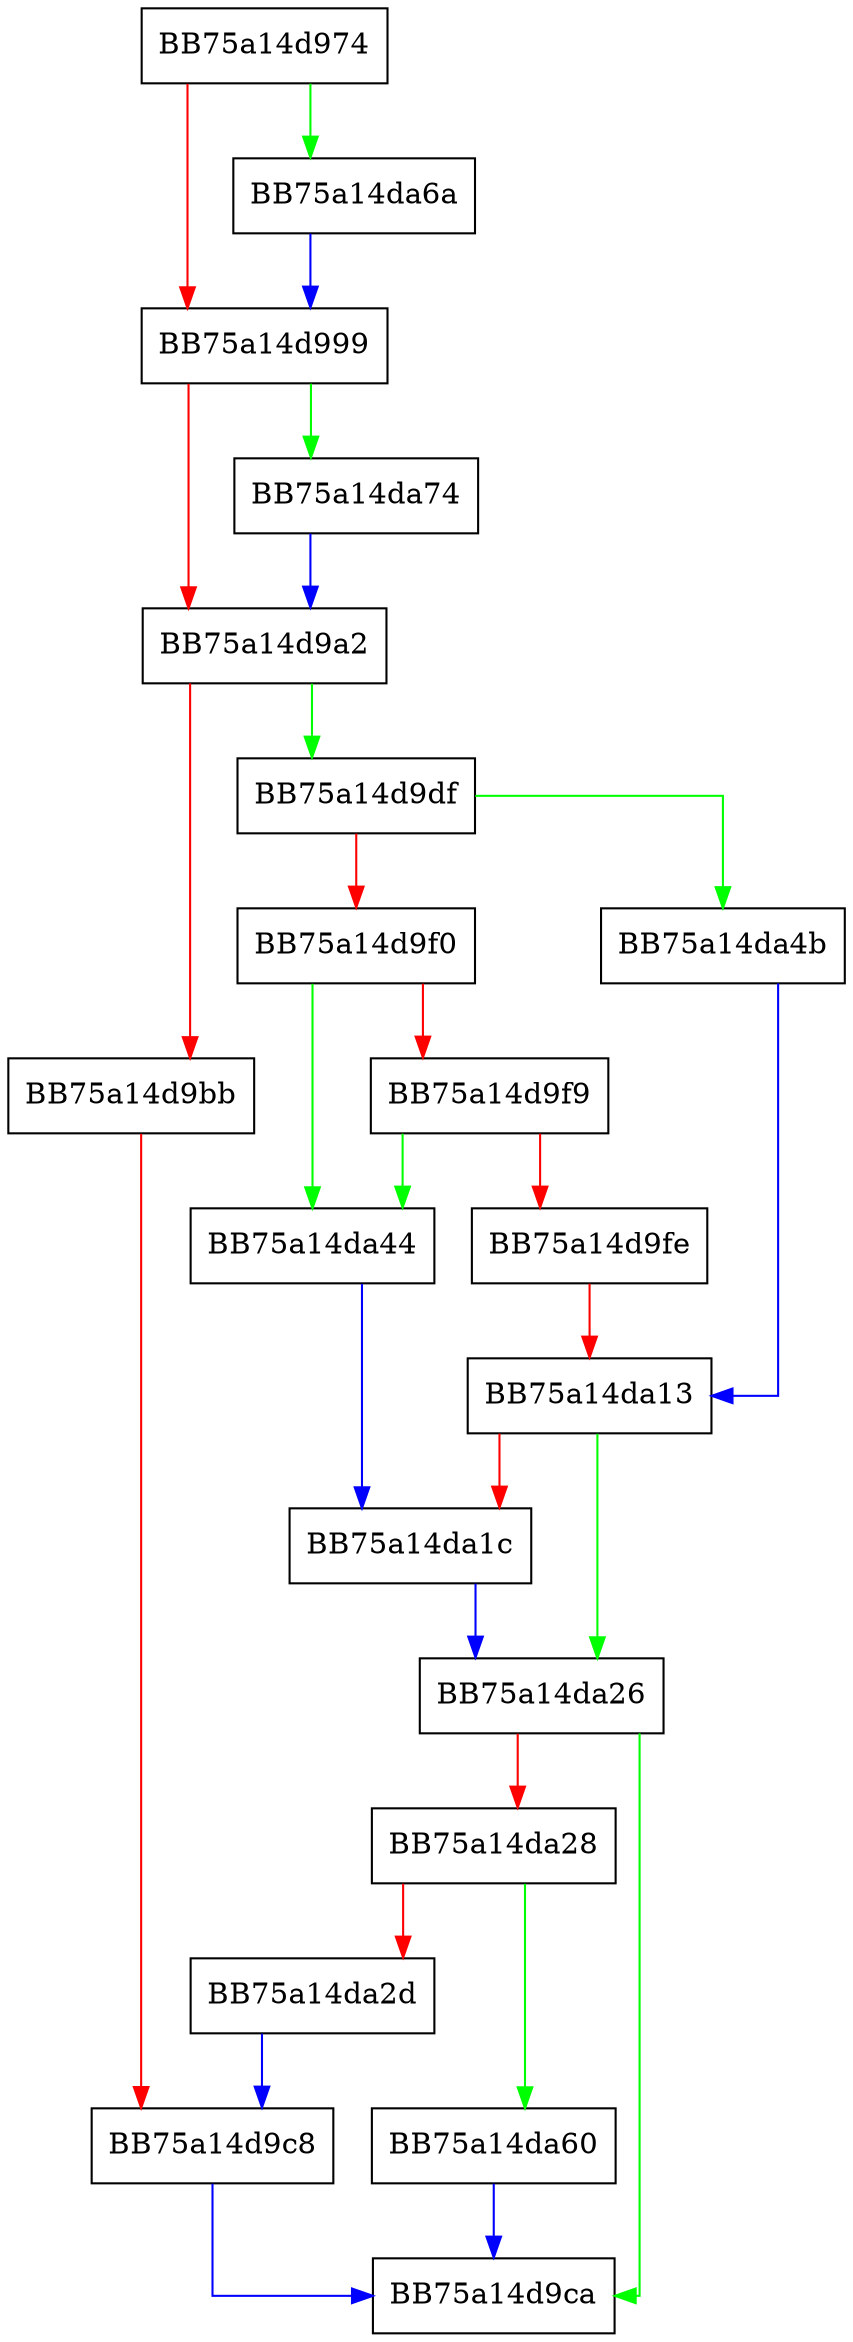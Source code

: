 digraph GetWin32Path {
  node [shape="box"];
  graph [splines=ortho];
  BB75a14d974 -> BB75a14da6a [color="green"];
  BB75a14d974 -> BB75a14d999 [color="red"];
  BB75a14d999 -> BB75a14da74 [color="green"];
  BB75a14d999 -> BB75a14d9a2 [color="red"];
  BB75a14d9a2 -> BB75a14d9df [color="green"];
  BB75a14d9a2 -> BB75a14d9bb [color="red"];
  BB75a14d9bb -> BB75a14d9c8 [color="red"];
  BB75a14d9c8 -> BB75a14d9ca [color="blue"];
  BB75a14d9df -> BB75a14da4b [color="green"];
  BB75a14d9df -> BB75a14d9f0 [color="red"];
  BB75a14d9f0 -> BB75a14da44 [color="green"];
  BB75a14d9f0 -> BB75a14d9f9 [color="red"];
  BB75a14d9f9 -> BB75a14da44 [color="green"];
  BB75a14d9f9 -> BB75a14d9fe [color="red"];
  BB75a14d9fe -> BB75a14da13 [color="red"];
  BB75a14da13 -> BB75a14da26 [color="green"];
  BB75a14da13 -> BB75a14da1c [color="red"];
  BB75a14da1c -> BB75a14da26 [color="blue"];
  BB75a14da26 -> BB75a14d9ca [color="green"];
  BB75a14da26 -> BB75a14da28 [color="red"];
  BB75a14da28 -> BB75a14da60 [color="green"];
  BB75a14da28 -> BB75a14da2d [color="red"];
  BB75a14da2d -> BB75a14d9c8 [color="blue"];
  BB75a14da44 -> BB75a14da1c [color="blue"];
  BB75a14da4b -> BB75a14da13 [color="blue"];
  BB75a14da60 -> BB75a14d9ca [color="blue"];
  BB75a14da6a -> BB75a14d999 [color="blue"];
  BB75a14da74 -> BB75a14d9a2 [color="blue"];
}